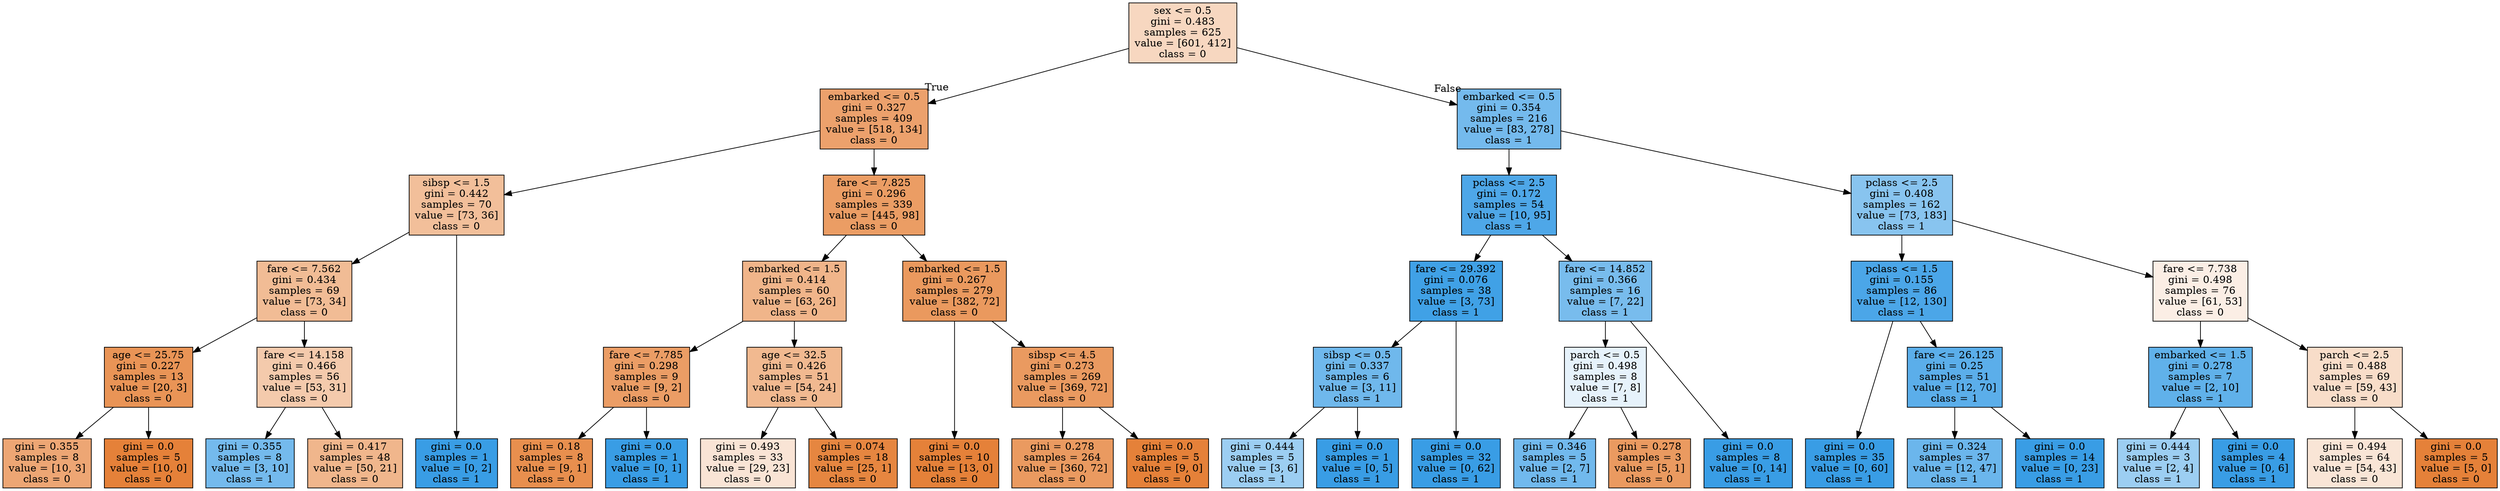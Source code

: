digraph Tree {
node [shape=box, style="filled", color="black"] ;
graph [ranksep=equally, splines=polyline] ;
0 [label="sex <= 0.5\ngini = 0.483\nsamples = 625\nvalue = [601, 412]\nclass = 0", fillcolor="#e5813950"] ;
1 [label="embarked <= 0.5\ngini = 0.327\nsamples = 409\nvalue = [518, 134]\nclass = 0", fillcolor="#e58139bd"] ;
0 -> 1 [labeldistance=2.5, labelangle=45, headlabel="True"] ;
2 [label="sibsp <= 1.5\ngini = 0.442\nsamples = 70\nvalue = [73, 36]\nclass = 0", fillcolor="#e5813981"] ;
1 -> 2 ;
3 [label="fare <= 7.562\ngini = 0.434\nsamples = 69\nvalue = [73, 34]\nclass = 0", fillcolor="#e5813988"] ;
2 -> 3 ;
4 [label="age <= 25.75\ngini = 0.227\nsamples = 13\nvalue = [20, 3]\nclass = 0", fillcolor="#e58139d9"] ;
3 -> 4 ;
5 [label="gini = 0.355\nsamples = 8\nvalue = [10, 3]\nclass = 0", fillcolor="#e58139b3"] ;
4 -> 5 ;
6 [label="gini = 0.0\nsamples = 5\nvalue = [10, 0]\nclass = 0", fillcolor="#e58139ff"] ;
4 -> 6 ;
7 [label="fare <= 14.158\ngini = 0.466\nsamples = 56\nvalue = [53, 31]\nclass = 0", fillcolor="#e581396a"] ;
3 -> 7 ;
8 [label="gini = 0.355\nsamples = 8\nvalue = [3, 10]\nclass = 1", fillcolor="#399de5b3"] ;
7 -> 8 ;
9 [label="gini = 0.417\nsamples = 48\nvalue = [50, 21]\nclass = 0", fillcolor="#e5813994"] ;
7 -> 9 ;
10 [label="gini = 0.0\nsamples = 1\nvalue = [0, 2]\nclass = 1", fillcolor="#399de5ff"] ;
2 -> 10 ;
11 [label="fare <= 7.825\ngini = 0.296\nsamples = 339\nvalue = [445, 98]\nclass = 0", fillcolor="#e58139c7"] ;
1 -> 11 ;
12 [label="embarked <= 1.5\ngini = 0.414\nsamples = 60\nvalue = [63, 26]\nclass = 0", fillcolor="#e5813996"] ;
11 -> 12 ;
13 [label="fare <= 7.785\ngini = 0.298\nsamples = 9\nvalue = [9, 2]\nclass = 0", fillcolor="#e58139c6"] ;
12 -> 13 ;
14 [label="gini = 0.18\nsamples = 8\nvalue = [9, 1]\nclass = 0", fillcolor="#e58139e3"] ;
13 -> 14 ;
15 [label="gini = 0.0\nsamples = 1\nvalue = [0, 1]\nclass = 1", fillcolor="#399de5ff"] ;
13 -> 15 ;
16 [label="age <= 32.5\ngini = 0.426\nsamples = 51\nvalue = [54, 24]\nclass = 0", fillcolor="#e581398e"] ;
12 -> 16 ;
17 [label="gini = 0.493\nsamples = 33\nvalue = [29, 23]\nclass = 0", fillcolor="#e5813935"] ;
16 -> 17 ;
18 [label="gini = 0.074\nsamples = 18\nvalue = [25, 1]\nclass = 0", fillcolor="#e58139f5"] ;
16 -> 18 ;
19 [label="embarked <= 1.5\ngini = 0.267\nsamples = 279\nvalue = [382, 72]\nclass = 0", fillcolor="#e58139cf"] ;
11 -> 19 ;
20 [label="gini = 0.0\nsamples = 10\nvalue = [13, 0]\nclass = 0", fillcolor="#e58139ff"] ;
19 -> 20 ;
21 [label="sibsp <= 4.5\ngini = 0.273\nsamples = 269\nvalue = [369, 72]\nclass = 0", fillcolor="#e58139cd"] ;
19 -> 21 ;
22 [label="gini = 0.278\nsamples = 264\nvalue = [360, 72]\nclass = 0", fillcolor="#e58139cc"] ;
21 -> 22 ;
23 [label="gini = 0.0\nsamples = 5\nvalue = [9, 0]\nclass = 0", fillcolor="#e58139ff"] ;
21 -> 23 ;
24 [label="embarked <= 0.5\ngini = 0.354\nsamples = 216\nvalue = [83, 278]\nclass = 1", fillcolor="#399de5b3"] ;
0 -> 24 [labeldistance=2.5, labelangle=-45, headlabel="False"] ;
25 [label="pclass <= 2.5\ngini = 0.172\nsamples = 54\nvalue = [10, 95]\nclass = 1", fillcolor="#399de5e4"] ;
24 -> 25 ;
26 [label="fare <= 29.392\ngini = 0.076\nsamples = 38\nvalue = [3, 73]\nclass = 1", fillcolor="#399de5f5"] ;
25 -> 26 ;
27 [label="sibsp <= 0.5\ngini = 0.337\nsamples = 6\nvalue = [3, 11]\nclass = 1", fillcolor="#399de5b9"] ;
26 -> 27 ;
28 [label="gini = 0.444\nsamples = 5\nvalue = [3, 6]\nclass = 1", fillcolor="#399de57f"] ;
27 -> 28 ;
29 [label="gini = 0.0\nsamples = 1\nvalue = [0, 5]\nclass = 1", fillcolor="#399de5ff"] ;
27 -> 29 ;
30 [label="gini = 0.0\nsamples = 32\nvalue = [0, 62]\nclass = 1", fillcolor="#399de5ff"] ;
26 -> 30 ;
31 [label="fare <= 14.852\ngini = 0.366\nsamples = 16\nvalue = [7, 22]\nclass = 1", fillcolor="#399de5ae"] ;
25 -> 31 ;
32 [label="parch <= 0.5\ngini = 0.498\nsamples = 8\nvalue = [7, 8]\nclass = 1", fillcolor="#399de520"] ;
31 -> 32 ;
33 [label="gini = 0.346\nsamples = 5\nvalue = [2, 7]\nclass = 1", fillcolor="#399de5b6"] ;
32 -> 33 ;
34 [label="gini = 0.278\nsamples = 3\nvalue = [5, 1]\nclass = 0", fillcolor="#e58139cc"] ;
32 -> 34 ;
35 [label="gini = 0.0\nsamples = 8\nvalue = [0, 14]\nclass = 1", fillcolor="#399de5ff"] ;
31 -> 35 ;
36 [label="pclass <= 2.5\ngini = 0.408\nsamples = 162\nvalue = [73, 183]\nclass = 1", fillcolor="#399de599"] ;
24 -> 36 ;
37 [label="pclass <= 1.5\ngini = 0.155\nsamples = 86\nvalue = [12, 130]\nclass = 1", fillcolor="#399de5e7"] ;
36 -> 37 ;
38 [label="gini = 0.0\nsamples = 35\nvalue = [0, 60]\nclass = 1", fillcolor="#399de5ff"] ;
37 -> 38 ;
39 [label="fare <= 26.125\ngini = 0.25\nsamples = 51\nvalue = [12, 70]\nclass = 1", fillcolor="#399de5d3"] ;
37 -> 39 ;
40 [label="gini = 0.324\nsamples = 37\nvalue = [12, 47]\nclass = 1", fillcolor="#399de5be"] ;
39 -> 40 ;
41 [label="gini = 0.0\nsamples = 14\nvalue = [0, 23]\nclass = 1", fillcolor="#399de5ff"] ;
39 -> 41 ;
42 [label="fare <= 7.738\ngini = 0.498\nsamples = 76\nvalue = [61, 53]\nclass = 0", fillcolor="#e5813921"] ;
36 -> 42 ;
43 [label="embarked <= 1.5\ngini = 0.278\nsamples = 7\nvalue = [2, 10]\nclass = 1", fillcolor="#399de5cc"] ;
42 -> 43 ;
44 [label="gini = 0.444\nsamples = 3\nvalue = [2, 4]\nclass = 1", fillcolor="#399de57f"] ;
43 -> 44 ;
45 [label="gini = 0.0\nsamples = 4\nvalue = [0, 6]\nclass = 1", fillcolor="#399de5ff"] ;
43 -> 45 ;
46 [label="parch <= 2.5\ngini = 0.488\nsamples = 69\nvalue = [59, 43]\nclass = 0", fillcolor="#e5813945"] ;
42 -> 46 ;
47 [label="gini = 0.494\nsamples = 64\nvalue = [54, 43]\nclass = 0", fillcolor="#e5813934"] ;
46 -> 47 ;
48 [label="gini = 0.0\nsamples = 5\nvalue = [5, 0]\nclass = 0", fillcolor="#e58139ff"] ;
46 -> 48 ;
{rank=same ; 0} ;
{rank=same ; 1; 24} ;
{rank=same ; 2; 11; 25; 36} ;
{rank=same ; 3; 12; 19; 26; 31; 37; 42} ;
{rank=same ; 4; 7; 13; 16; 21; 27; 32; 39; 43; 46} ;
{rank=same ; 5; 6; 8; 9; 10; 14; 15; 17; 18; 20; 22; 23; 28; 29; 30; 33; 34; 35; 38; 40; 41; 44; 45; 47; 48} ;
}